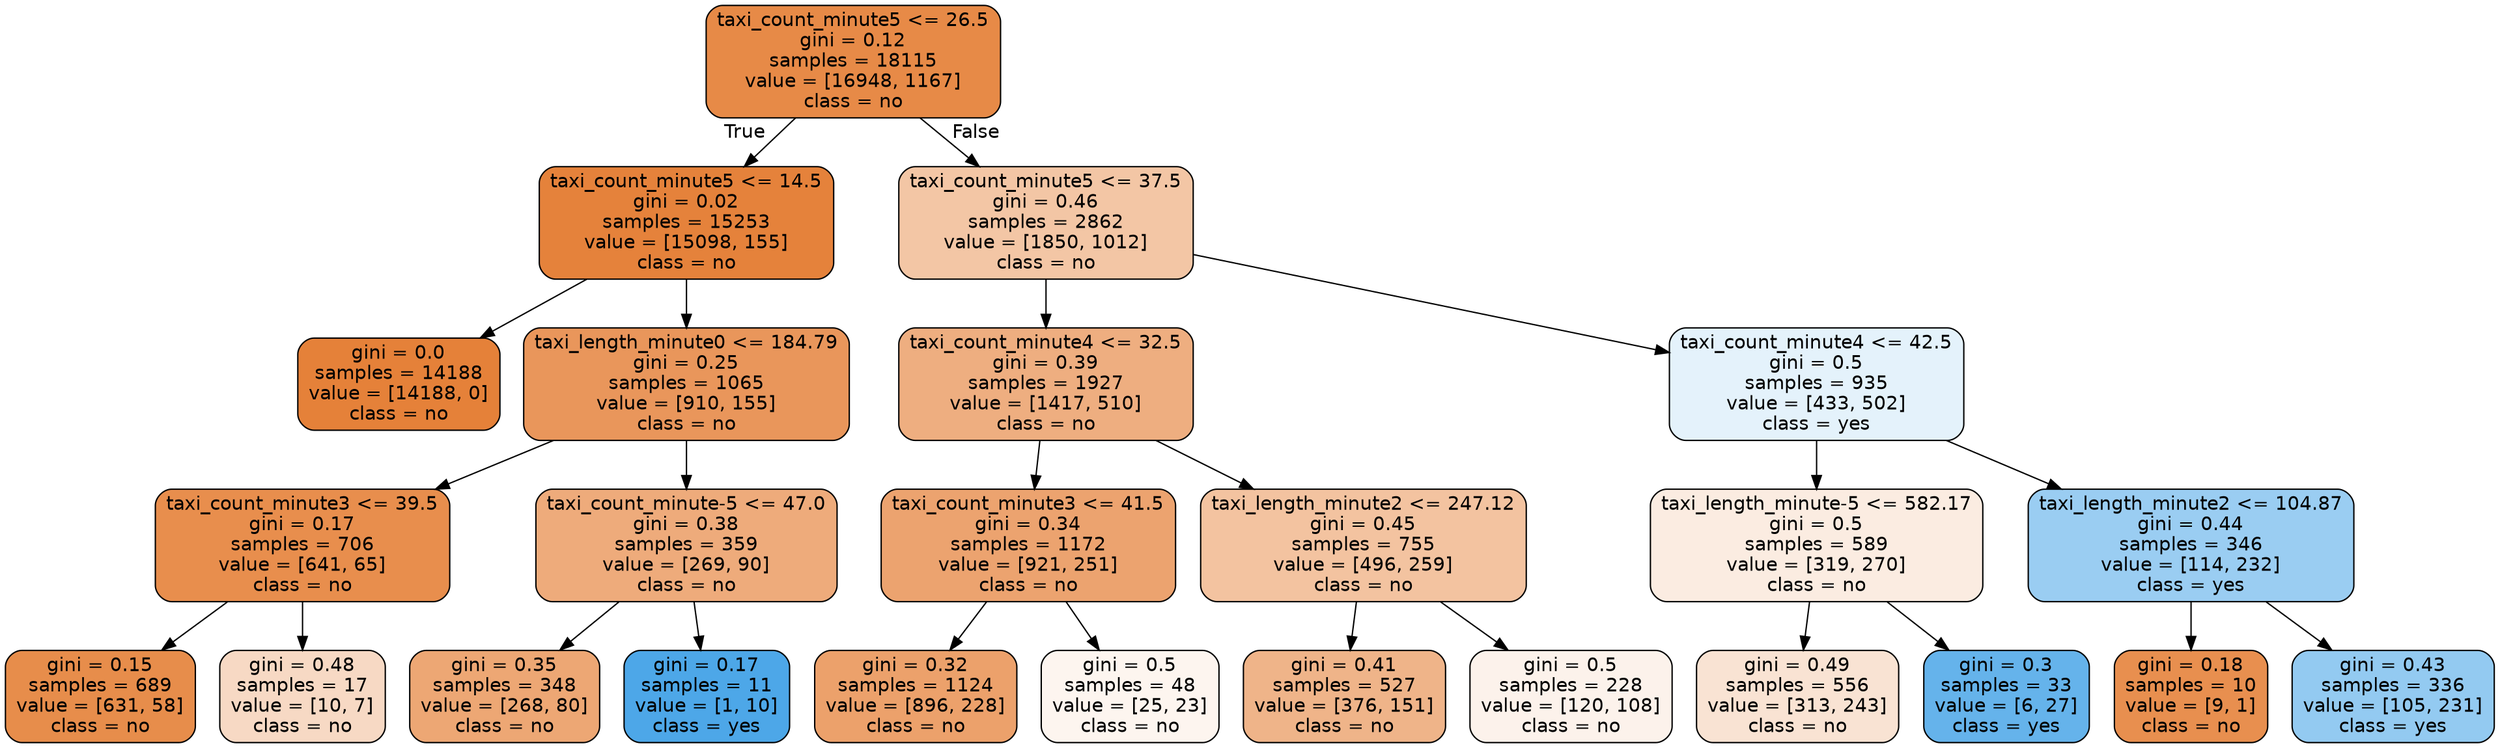 digraph Tree {
node [shape=box, style="filled, rounded", color="black", fontname="helvetica"] ;
edge [fontname="helvetica"] ;
0 [label="taxi_count_minute5 <= 26.5\ngini = 0.12\nsamples = 18115\nvalue = [16948, 1167]\nclass = no", fillcolor="#e78a47"] ;
1 [label="taxi_count_minute5 <= 14.5\ngini = 0.02\nsamples = 15253\nvalue = [15098, 155]\nclass = no", fillcolor="#e5823b"] ;
0 -> 1 [labeldistance=2.5, labelangle=45, headlabel="True"] ;
2 [label="gini = 0.0\nsamples = 14188\nvalue = [14188, 0]\nclass = no", fillcolor="#e58139"] ;
1 -> 2 ;
3 [label="taxi_length_minute0 <= 184.79\ngini = 0.25\nsamples = 1065\nvalue = [910, 155]\nclass = no", fillcolor="#e9965b"] ;
1 -> 3 ;
4 [label="taxi_count_minute3 <= 39.5\ngini = 0.17\nsamples = 706\nvalue = [641, 65]\nclass = no", fillcolor="#e88e4d"] ;
3 -> 4 ;
5 [label="gini = 0.15\nsamples = 689\nvalue = [631, 58]\nclass = no", fillcolor="#e78d4b"] ;
4 -> 5 ;
6 [label="gini = 0.48\nsamples = 17\nvalue = [10, 7]\nclass = no", fillcolor="#f7d9c4"] ;
4 -> 6 ;
7 [label="taxi_count_minute-5 <= 47.0\ngini = 0.38\nsamples = 359\nvalue = [269, 90]\nclass = no", fillcolor="#eeab7b"] ;
3 -> 7 ;
8 [label="gini = 0.35\nsamples = 348\nvalue = [268, 80]\nclass = no", fillcolor="#eda774"] ;
7 -> 8 ;
9 [label="gini = 0.17\nsamples = 11\nvalue = [1, 10]\nclass = yes", fillcolor="#4da7e8"] ;
7 -> 9 ;
10 [label="taxi_count_minute5 <= 37.5\ngini = 0.46\nsamples = 2862\nvalue = [1850, 1012]\nclass = no", fillcolor="#f3c6a5"] ;
0 -> 10 [labeldistance=2.5, labelangle=-45, headlabel="False"] ;
11 [label="taxi_count_minute4 <= 32.5\ngini = 0.39\nsamples = 1927\nvalue = [1417, 510]\nclass = no", fillcolor="#eeae80"] ;
10 -> 11 ;
12 [label="taxi_count_minute3 <= 41.5\ngini = 0.34\nsamples = 1172\nvalue = [921, 251]\nclass = no", fillcolor="#eca36f"] ;
11 -> 12 ;
13 [label="gini = 0.32\nsamples = 1124\nvalue = [896, 228]\nclass = no", fillcolor="#eca16b"] ;
12 -> 13 ;
14 [label="gini = 0.5\nsamples = 48\nvalue = [25, 23]\nclass = no", fillcolor="#fdf5ef"] ;
12 -> 14 ;
15 [label="taxi_length_minute2 <= 247.12\ngini = 0.45\nsamples = 755\nvalue = [496, 259]\nclass = no", fillcolor="#f3c3a0"] ;
11 -> 15 ;
16 [label="gini = 0.41\nsamples = 527\nvalue = [376, 151]\nclass = no", fillcolor="#efb489"] ;
15 -> 16 ;
17 [label="gini = 0.5\nsamples = 228\nvalue = [120, 108]\nclass = no", fillcolor="#fcf2eb"] ;
15 -> 17 ;
18 [label="taxi_count_minute4 <= 42.5\ngini = 0.5\nsamples = 935\nvalue = [433, 502]\nclass = yes", fillcolor="#e4f2fb"] ;
10 -> 18 ;
19 [label="taxi_length_minute-5 <= 582.17\ngini = 0.5\nsamples = 589\nvalue = [319, 270]\nclass = no", fillcolor="#fbece1"] ;
18 -> 19 ;
20 [label="gini = 0.49\nsamples = 556\nvalue = [313, 243]\nclass = no", fillcolor="#f9e3d3"] ;
19 -> 20 ;
21 [label="gini = 0.3\nsamples = 33\nvalue = [6, 27]\nclass = yes", fillcolor="#65b3eb"] ;
19 -> 21 ;
22 [label="taxi_length_minute2 <= 104.87\ngini = 0.44\nsamples = 346\nvalue = [114, 232]\nclass = yes", fillcolor="#9acdf2"] ;
18 -> 22 ;
23 [label="gini = 0.18\nsamples = 10\nvalue = [9, 1]\nclass = no", fillcolor="#e88f4f"] ;
22 -> 23 ;
24 [label="gini = 0.43\nsamples = 336\nvalue = [105, 231]\nclass = yes", fillcolor="#93caf1"] ;
22 -> 24 ;
}